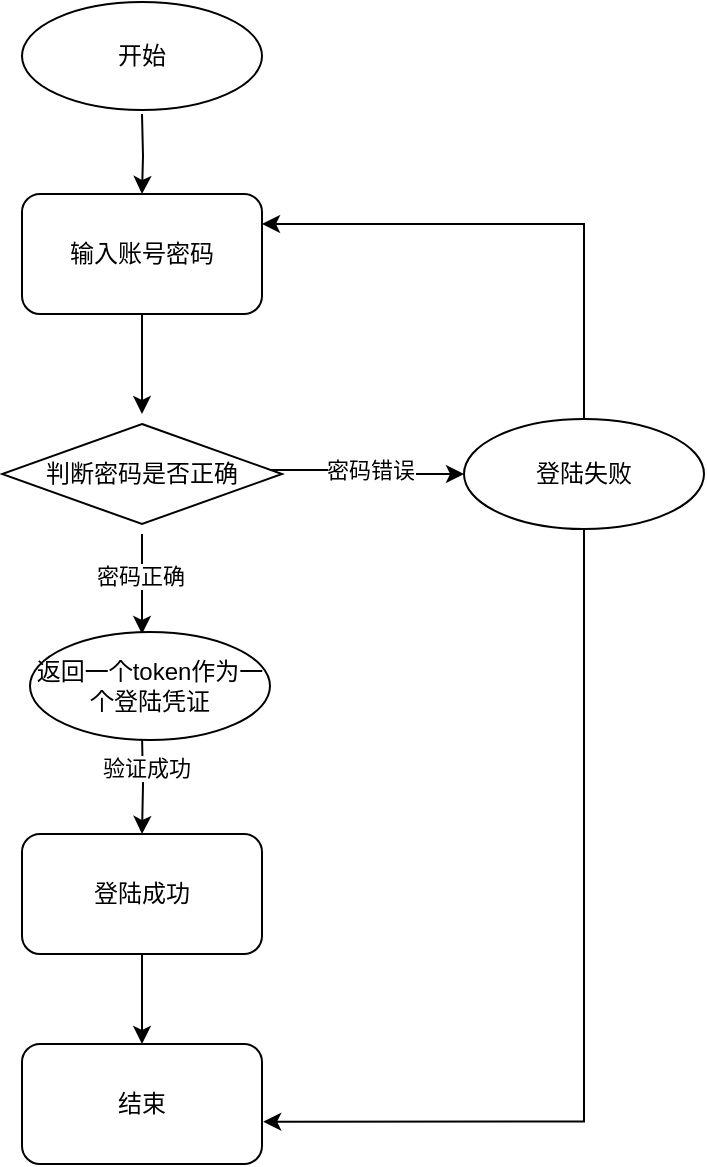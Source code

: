 <mxfile version="21.0.6" type="github">
  <diagram name="第 1 页" id="JtTvUVVKAw20evFl09zh">
    <mxGraphModel dx="1085" dy="628" grid="0" gridSize="10" guides="1" tooltips="1" connect="1" arrows="1" fold="1" page="1" pageScale="1" pageWidth="827" pageHeight="1169" math="0" shadow="0">
      <root>
        <mxCell id="0" />
        <mxCell id="1" parent="0" />
        <mxCell id="w5RudDRRM9AxVKGs6sKY-2" value="" style="edgeStyle=orthogonalEdgeStyle;rounded=0;orthogonalLoop=1;jettySize=auto;html=1;" edge="1" parent="1" target="w5RudDRRM9AxVKGs6sKY-4">
          <mxGeometry relative="1" as="geometry">
            <mxPoint x="350" y="120" as="sourcePoint" />
          </mxGeometry>
        </mxCell>
        <mxCell id="w5RudDRRM9AxVKGs6sKY-3" value="" style="edgeStyle=orthogonalEdgeStyle;rounded=0;orthogonalLoop=1;jettySize=auto;html=1;" edge="1" parent="1" source="w5RudDRRM9AxVKGs6sKY-4">
          <mxGeometry relative="1" as="geometry">
            <mxPoint x="350" y="270" as="targetPoint" />
          </mxGeometry>
        </mxCell>
        <mxCell id="w5RudDRRM9AxVKGs6sKY-4" value="输入账号密码" style="rounded=1;whiteSpace=wrap;html=1;" vertex="1" parent="1">
          <mxGeometry x="290" y="160" width="120" height="60" as="geometry" />
        </mxCell>
        <mxCell id="w5RudDRRM9AxVKGs6sKY-5" value="" style="edgeStyle=orthogonalEdgeStyle;rounded=0;orthogonalLoop=1;jettySize=auto;html=1;" edge="1" parent="1">
          <mxGeometry relative="1" as="geometry">
            <mxPoint x="350" y="330" as="sourcePoint" />
            <mxPoint x="350" y="380" as="targetPoint" />
          </mxGeometry>
        </mxCell>
        <mxCell id="w5RudDRRM9AxVKGs6sKY-23" value="密码正确" style="edgeLabel;html=1;align=center;verticalAlign=middle;resizable=0;points=[];" vertex="1" connectable="0" parent="w5RudDRRM9AxVKGs6sKY-5">
          <mxGeometry x="-0.164" y="-1" relative="1" as="geometry">
            <mxPoint as="offset" />
          </mxGeometry>
        </mxCell>
        <mxCell id="w5RudDRRM9AxVKGs6sKY-7" value="" style="edgeStyle=orthogonalEdgeStyle;rounded=0;orthogonalLoop=1;jettySize=auto;html=1;" edge="1" parent="1" target="w5RudDRRM9AxVKGs6sKY-13">
          <mxGeometry relative="1" as="geometry">
            <mxPoint x="350" y="430" as="sourcePoint" />
          </mxGeometry>
        </mxCell>
        <mxCell id="w5RudDRRM9AxVKGs6sKY-8" value="验证成功" style="edgeLabel;html=1;align=center;verticalAlign=middle;resizable=0;points=[];" vertex="1" connectable="0" parent="w5RudDRRM9AxVKGs6sKY-7">
          <mxGeometry x="-0.324" y="1" relative="1" as="geometry">
            <mxPoint as="offset" />
          </mxGeometry>
        </mxCell>
        <mxCell id="w5RudDRRM9AxVKGs6sKY-12" value="" style="edgeStyle=orthogonalEdgeStyle;rounded=0;orthogonalLoop=1;jettySize=auto;html=1;" edge="1" parent="1" source="w5RudDRRM9AxVKGs6sKY-13" target="w5RudDRRM9AxVKGs6sKY-14">
          <mxGeometry relative="1" as="geometry" />
        </mxCell>
        <mxCell id="w5RudDRRM9AxVKGs6sKY-13" value="登陆成功" style="rounded=1;whiteSpace=wrap;html=1;" vertex="1" parent="1">
          <mxGeometry x="290" y="480" width="120" height="60" as="geometry" />
        </mxCell>
        <mxCell id="w5RudDRRM9AxVKGs6sKY-14" value="结束" style="rounded=1;whiteSpace=wrap;html=1;" vertex="1" parent="1">
          <mxGeometry x="290" y="585" width="120" height="60" as="geometry" />
        </mxCell>
        <mxCell id="w5RudDRRM9AxVKGs6sKY-15" value="开始" style="ellipse;whiteSpace=wrap;html=1;" vertex="1" parent="1">
          <mxGeometry x="290" y="64" width="120" height="54" as="geometry" />
        </mxCell>
        <mxCell id="w5RudDRRM9AxVKGs6sKY-20" value="密码错误" style="edgeStyle=orthogonalEdgeStyle;rounded=0;orthogonalLoop=1;jettySize=auto;html=1;" edge="1" parent="1" source="w5RudDRRM9AxVKGs6sKY-16" target="w5RudDRRM9AxVKGs6sKY-18">
          <mxGeometry relative="1" as="geometry">
            <Array as="points">
              <mxPoint x="466" y="298" />
              <mxPoint x="466" y="300" />
            </Array>
          </mxGeometry>
        </mxCell>
        <mxCell id="w5RudDRRM9AxVKGs6sKY-16" value="判断密码是否正确" style="rhombus;whiteSpace=wrap;html=1;" vertex="1" parent="1">
          <mxGeometry x="280" y="275" width="140" height="50" as="geometry" />
        </mxCell>
        <mxCell id="w5RudDRRM9AxVKGs6sKY-21" style="edgeStyle=orthogonalEdgeStyle;rounded=0;orthogonalLoop=1;jettySize=auto;html=1;entryX=1.005;entryY=0.647;entryDx=0;entryDy=0;entryPerimeter=0;" edge="1" parent="1" source="w5RudDRRM9AxVKGs6sKY-18" target="w5RudDRRM9AxVKGs6sKY-14">
          <mxGeometry relative="1" as="geometry">
            <Array as="points">
              <mxPoint x="571" y="624" />
            </Array>
          </mxGeometry>
        </mxCell>
        <mxCell id="w5RudDRRM9AxVKGs6sKY-22" style="edgeStyle=orthogonalEdgeStyle;rounded=0;orthogonalLoop=1;jettySize=auto;html=1;entryX=1;entryY=0.25;entryDx=0;entryDy=0;" edge="1" parent="1" source="w5RudDRRM9AxVKGs6sKY-18" target="w5RudDRRM9AxVKGs6sKY-4">
          <mxGeometry relative="1" as="geometry">
            <Array as="points">
              <mxPoint x="571" y="175" />
            </Array>
          </mxGeometry>
        </mxCell>
        <mxCell id="w5RudDRRM9AxVKGs6sKY-18" value="登陆失败" style="ellipse;whiteSpace=wrap;html=1;" vertex="1" parent="1">
          <mxGeometry x="511" y="272.5" width="120" height="55" as="geometry" />
        </mxCell>
        <mxCell id="w5RudDRRM9AxVKGs6sKY-19" value="返回一个token作为一个登陆凭证" style="ellipse;whiteSpace=wrap;html=1;" vertex="1" parent="1">
          <mxGeometry x="294" y="379" width="120" height="54" as="geometry" />
        </mxCell>
      </root>
    </mxGraphModel>
  </diagram>
</mxfile>
